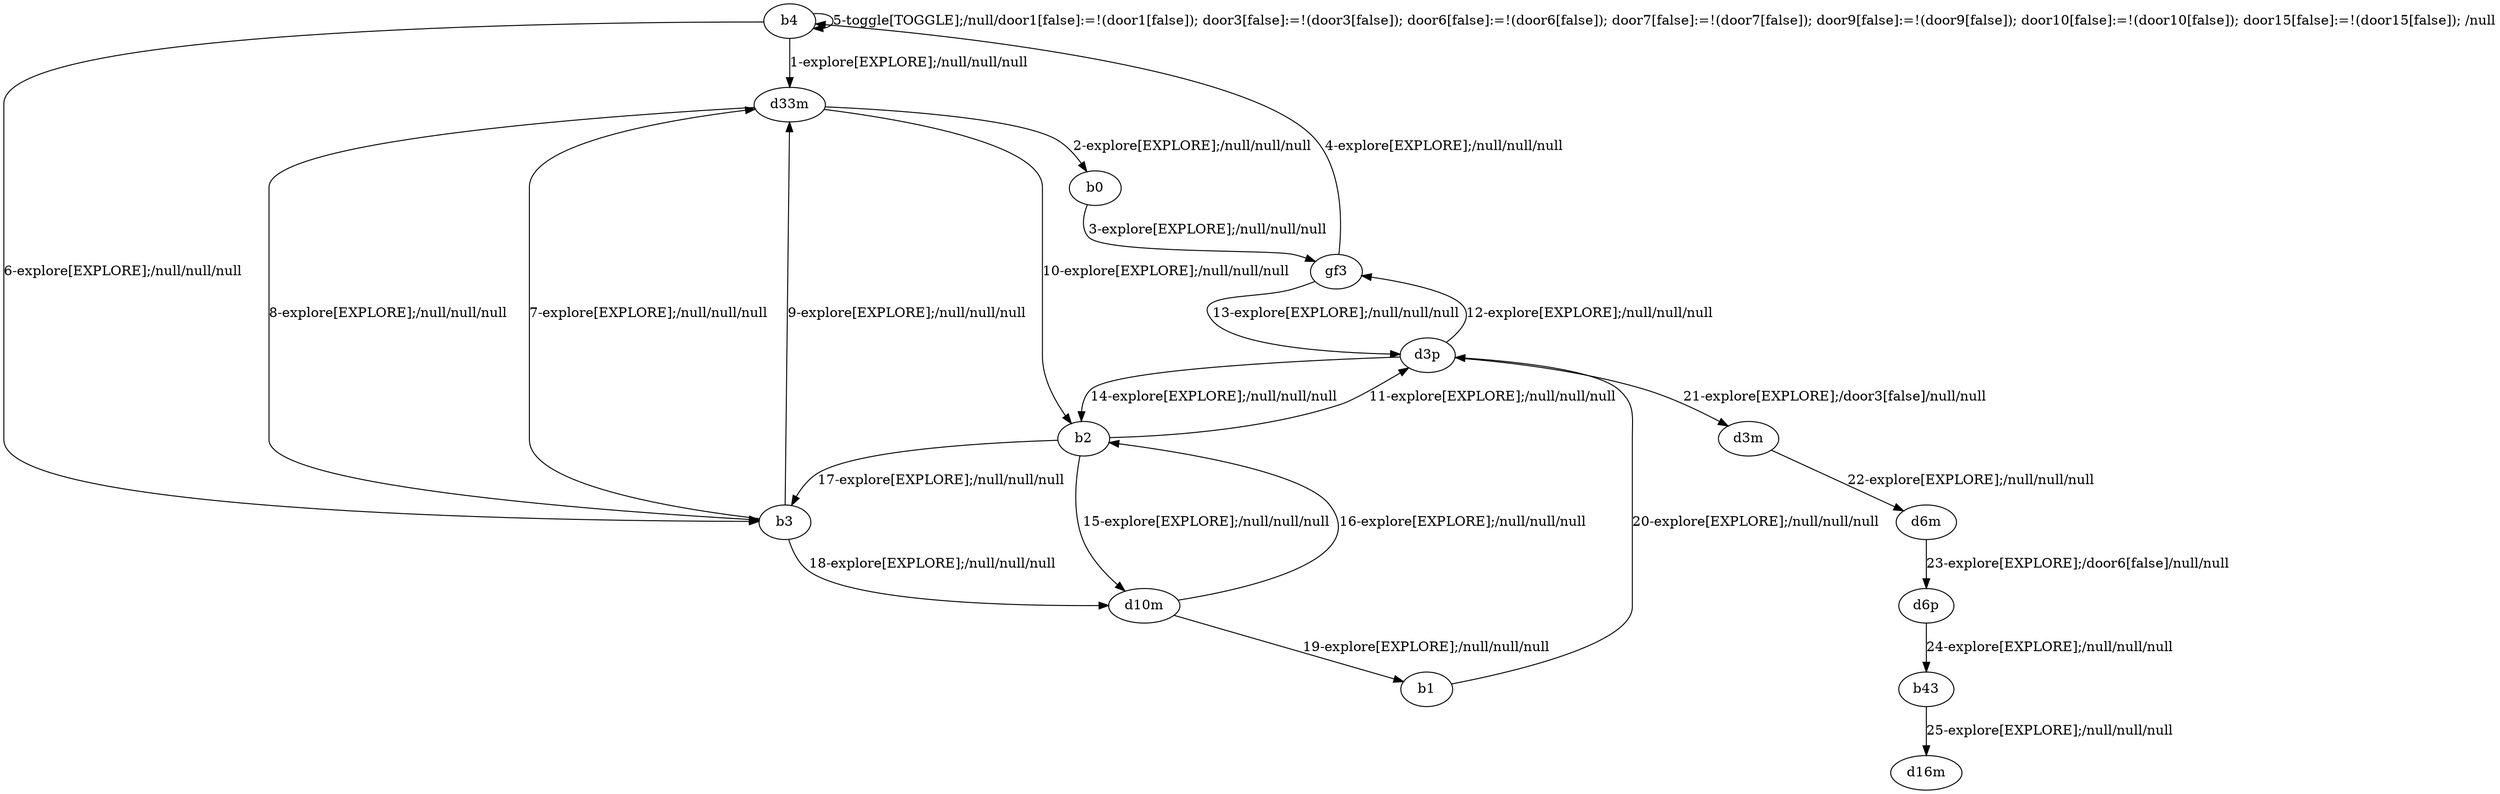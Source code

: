 # Total number of goals covered by this test: 1
# b43 --> d16m

digraph g {
"b4" -> "d33m" [label = "1-explore[EXPLORE];/null/null/null"];
"d33m" -> "b0" [label = "2-explore[EXPLORE];/null/null/null"];
"b0" -> "gf3" [label = "3-explore[EXPLORE];/null/null/null"];
"gf3" -> "b4" [label = "4-explore[EXPLORE];/null/null/null"];
"b4" -> "b4" [label = "5-toggle[TOGGLE];/null/door1[false]:=!(door1[false]); door3[false]:=!(door3[false]); door6[false]:=!(door6[false]); door7[false]:=!(door7[false]); door9[false]:=!(door9[false]); door10[false]:=!(door10[false]); door15[false]:=!(door15[false]); /null"];
"b4" -> "b3" [label = "6-explore[EXPLORE];/null/null/null"];
"b3" -> "d33m" [label = "7-explore[EXPLORE];/null/null/null"];
"d33m" -> "b3" [label = "8-explore[EXPLORE];/null/null/null"];
"b3" -> "d33m" [label = "9-explore[EXPLORE];/null/null/null"];
"d33m" -> "b2" [label = "10-explore[EXPLORE];/null/null/null"];
"b2" -> "d3p" [label = "11-explore[EXPLORE];/null/null/null"];
"d3p" -> "gf3" [label = "12-explore[EXPLORE];/null/null/null"];
"gf3" -> "d3p" [label = "13-explore[EXPLORE];/null/null/null"];
"d3p" -> "b2" [label = "14-explore[EXPLORE];/null/null/null"];
"b2" -> "d10m" [label = "15-explore[EXPLORE];/null/null/null"];
"d10m" -> "b2" [label = "16-explore[EXPLORE];/null/null/null"];
"b2" -> "b3" [label = "17-explore[EXPLORE];/null/null/null"];
"b3" -> "d10m" [label = "18-explore[EXPLORE];/null/null/null"];
"d10m" -> "b1" [label = "19-explore[EXPLORE];/null/null/null"];
"b1" -> "d3p" [label = "20-explore[EXPLORE];/null/null/null"];
"d3p" -> "d3m" [label = "21-explore[EXPLORE];/door3[false]/null/null"];
"d3m" -> "d6m" [label = "22-explore[EXPLORE];/null/null/null"];
"d6m" -> "d6p" [label = "23-explore[EXPLORE];/door6[false]/null/null"];
"d6p" -> "b43" [label = "24-explore[EXPLORE];/null/null/null"];
"b43" -> "d16m" [label = "25-explore[EXPLORE];/null/null/null"];
}